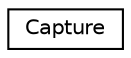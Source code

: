 digraph "圖形化之類別階層"
{
 // LATEX_PDF_SIZE
  edge [fontname="Helvetica",fontsize="10",labelfontname="Helvetica",labelfontsize="10"];
  node [fontname="Helvetica",fontsize="10",shape=record];
  rankdir="LR";
  Node0 [label="Capture",height=0.2,width=0.4,color="black", fillcolor="white", style="filled",URL="$classCapture.html",tooltip=" "];
}
